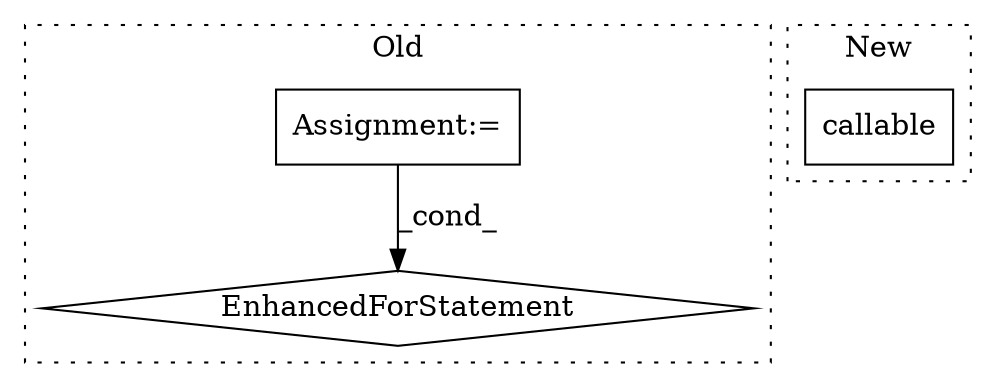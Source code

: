 digraph G {
subgraph cluster0 {
1 [label="EnhancedForStatement" a="70" s="8545,8614" l="53,2" shape="diamond"];
3 [label="Assignment:=" a="7" s="8198" l="1" shape="box"];
label = "Old";
style="dotted";
}
subgraph cluster1 {
2 [label="callable" a="32" s="9438,9449" l="9,1" shape="box"];
label = "New";
style="dotted";
}
3 -> 1 [label="_cond_"];
}